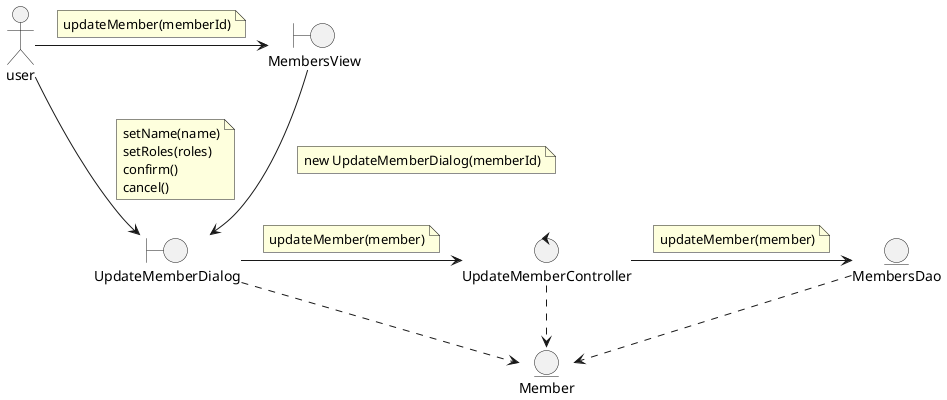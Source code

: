 @startuml

actor user

boundary MembersView
boundary UpdateMemberDialog

control UpdateMemberController

entity MembersDao
entity Member

user -right-> MembersView
    note on link
        updateMember(memberId)
    end note

user -down-> UpdateMemberDialog
    note on link
        setName(name)
        setRoles(roles)
        confirm()
        cancel()
    end note

MembersView -down-> UpdateMemberDialog
    note on link
        new UpdateMemberDialog(memberId)
    end note

UpdateMemberDialog -right-> UpdateMemberController
    note on link
            updateMember(member)
    end note
UpdateMemberController -right-> MembersDao
    note on link
        updateMember(member)
    end note


UpdateMemberDialog ..> Member
UpdateMemberController ..> Member

MembersDao ..> Member


@enduml
